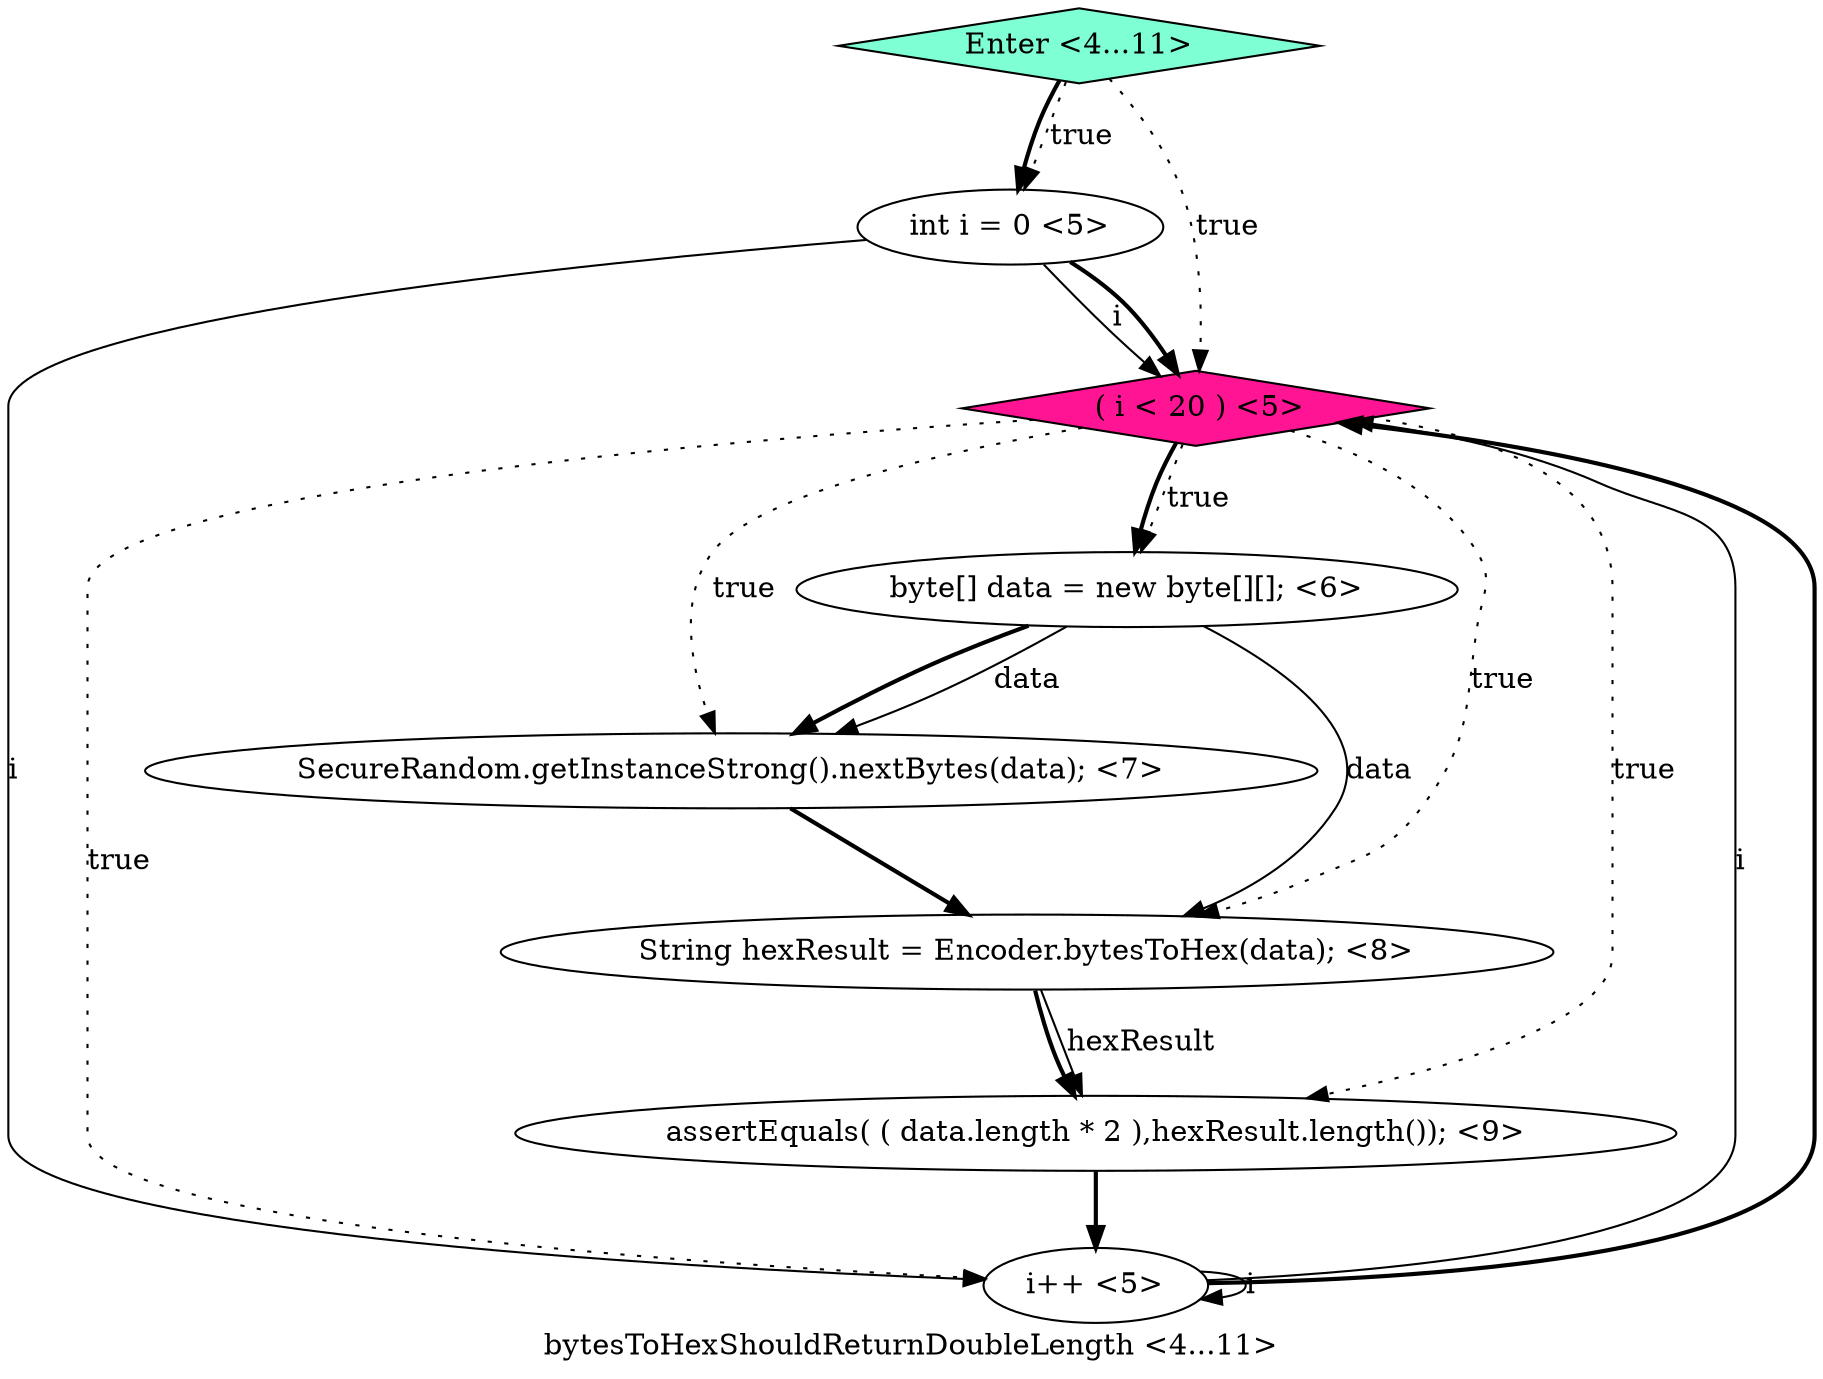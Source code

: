digraph PDG {
label = "bytesToHexShouldReturnDoubleLength <4...11>";
0.0 [style = filled, label = "int i = 0 <5>", fillcolor = white, shape = ellipse];
0.7 [style = filled, label = "Enter <4...11>", fillcolor = aquamarine, shape = diamond];
0.1 [style = filled, label = " ( i < 20 ) <5>", fillcolor = deeppink, shape = diamond];
0.4 [style = filled, label = "SecureRandom.getInstanceStrong().nextBytes(data); <7>", fillcolor = white, shape = ellipse];
0.6 [style = filled, label = "assertEquals( ( data.length * 2 ),hexResult.length()); <9>", fillcolor = white, shape = ellipse];
0.5 [style = filled, label = "String hexResult = Encoder.bytesToHex(data); <8>", fillcolor = white, shape = ellipse];
0.2 [style = filled, label = "i++ <5>", fillcolor = white, shape = ellipse];
0.3 [style = filled, label = "byte[] data = new byte[][]; <6>", fillcolor = white, shape = ellipse];
0.0 -> 0.1 [style = solid, label="i"];
0.0 -> 0.1 [style = bold, label=""];
0.0 -> 0.2 [style = solid, label="i"];
0.1 -> 0.2 [style = dotted, label="true"];
0.1 -> 0.3 [style = dotted, label="true"];
0.1 -> 0.3 [style = bold, label=""];
0.1 -> 0.4 [style = dotted, label="true"];
0.1 -> 0.5 [style = dotted, label="true"];
0.1 -> 0.6 [style = dotted, label="true"];
0.2 -> 0.1 [style = solid, label="i"];
0.2 -> 0.1 [style = bold, label=""];
0.2 -> 0.2 [style = solid, label="i"];
0.3 -> 0.4 [style = solid, label="data"];
0.3 -> 0.4 [style = bold, label=""];
0.3 -> 0.5 [style = solid, label="data"];
0.4 -> 0.5 [style = bold, label=""];
0.5 -> 0.6 [style = solid, label="hexResult"];
0.5 -> 0.6 [style = bold, label=""];
0.6 -> 0.2 [style = bold, label=""];
0.7 -> 0.0 [style = dotted, label="true"];
0.7 -> 0.0 [style = bold, label=""];
0.7 -> 0.1 [style = dotted, label="true"];
}
